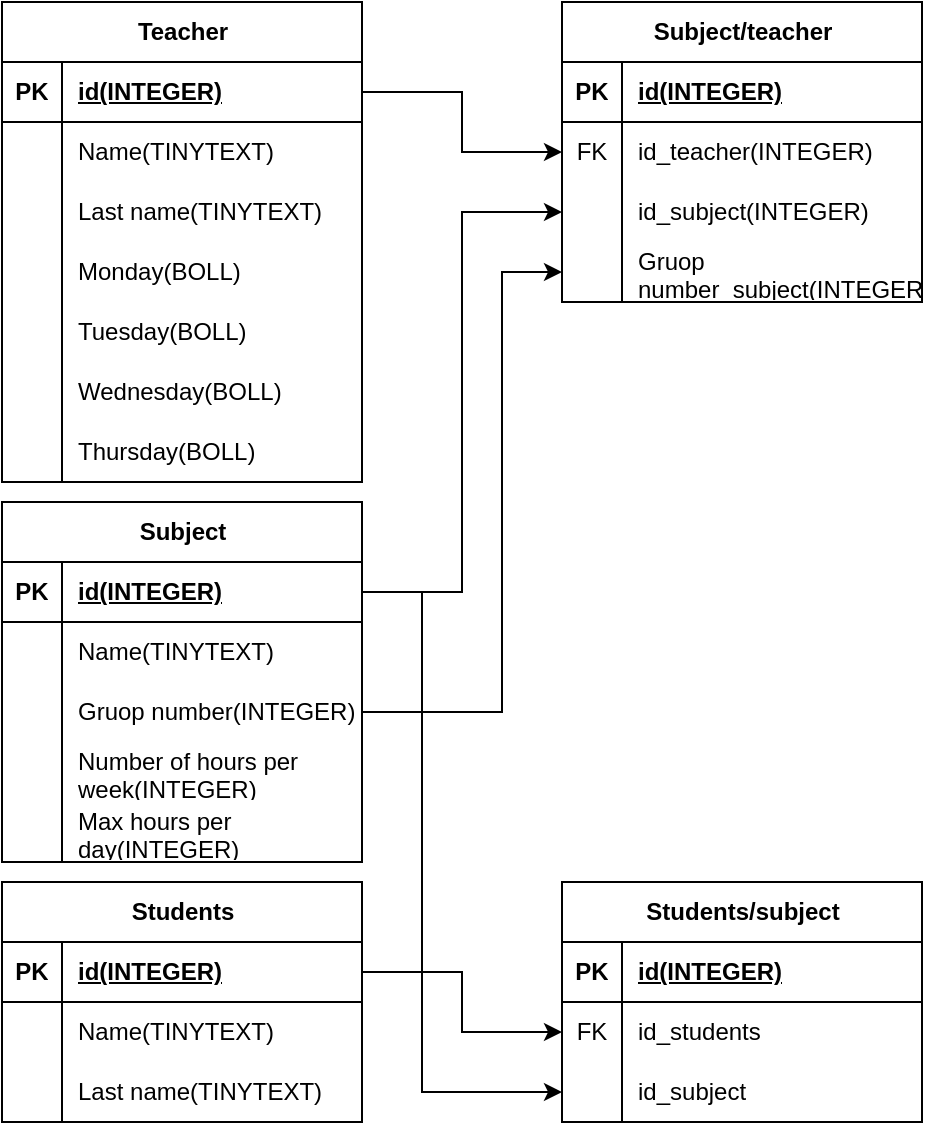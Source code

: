 <mxfile version="25.0.1">
  <diagram name="Page-1" id="spEPIlHk_kReF1sriWZE">
    <mxGraphModel dx="1633" dy="763" grid="1" gridSize="10" guides="1" tooltips="1" connect="1" arrows="1" fold="1" page="1" pageScale="1" pageWidth="827" pageHeight="1169" math="0" shadow="0">
      <root>
        <mxCell id="0" />
        <mxCell id="1" parent="0" />
        <mxCell id="h_ZE6YKldjsN1e-VNQAF-30" value="&lt;span style=&quot;text-wrap: wrap;&quot;&gt;Teacher&lt;/span&gt;" style="shape=table;startSize=30;container=1;collapsible=1;childLayout=tableLayout;fixedRows=1;rowLines=0;fontStyle=1;align=center;resizeLast=1;html=1;" parent="1" vertex="1">
          <mxGeometry x="30" y="90" width="180" height="240" as="geometry" />
        </mxCell>
        <mxCell id="h_ZE6YKldjsN1e-VNQAF-31" value="" style="shape=tableRow;horizontal=0;startSize=0;swimlaneHead=0;swimlaneBody=0;fillColor=none;collapsible=0;dropTarget=0;points=[[0,0.5],[1,0.5]];portConstraint=eastwest;top=0;left=0;right=0;bottom=1;" parent="h_ZE6YKldjsN1e-VNQAF-30" vertex="1">
          <mxGeometry y="30" width="180" height="30" as="geometry" />
        </mxCell>
        <mxCell id="h_ZE6YKldjsN1e-VNQAF-32" value="PK" style="shape=partialRectangle;connectable=0;fillColor=none;top=0;left=0;bottom=0;right=0;fontStyle=1;overflow=hidden;whiteSpace=wrap;html=1;" parent="h_ZE6YKldjsN1e-VNQAF-31" vertex="1">
          <mxGeometry width="30" height="30" as="geometry">
            <mxRectangle width="30" height="30" as="alternateBounds" />
          </mxGeometry>
        </mxCell>
        <mxCell id="h_ZE6YKldjsN1e-VNQAF-33" value="id(INTEGER)" style="shape=partialRectangle;connectable=0;fillColor=none;top=0;left=0;bottom=0;right=0;align=left;spacingLeft=6;fontStyle=5;overflow=hidden;whiteSpace=wrap;html=1;" parent="h_ZE6YKldjsN1e-VNQAF-31" vertex="1">
          <mxGeometry x="30" width="150" height="30" as="geometry">
            <mxRectangle width="150" height="30" as="alternateBounds" />
          </mxGeometry>
        </mxCell>
        <mxCell id="h_ZE6YKldjsN1e-VNQAF-34" value="" style="shape=tableRow;horizontal=0;startSize=0;swimlaneHead=0;swimlaneBody=0;fillColor=none;collapsible=0;dropTarget=0;points=[[0,0.5],[1,0.5]];portConstraint=eastwest;top=0;left=0;right=0;bottom=0;" parent="h_ZE6YKldjsN1e-VNQAF-30" vertex="1">
          <mxGeometry y="60" width="180" height="30" as="geometry" />
        </mxCell>
        <mxCell id="h_ZE6YKldjsN1e-VNQAF-35" value="" style="shape=partialRectangle;connectable=0;fillColor=none;top=0;left=0;bottom=0;right=0;editable=1;overflow=hidden;whiteSpace=wrap;html=1;" parent="h_ZE6YKldjsN1e-VNQAF-34" vertex="1">
          <mxGeometry width="30" height="30" as="geometry">
            <mxRectangle width="30" height="30" as="alternateBounds" />
          </mxGeometry>
        </mxCell>
        <mxCell id="h_ZE6YKldjsN1e-VNQAF-36" value="Name(TINYTEXT)" style="shape=partialRectangle;connectable=0;fillColor=none;top=0;left=0;bottom=0;right=0;align=left;spacingLeft=6;overflow=hidden;whiteSpace=wrap;html=1;" parent="h_ZE6YKldjsN1e-VNQAF-34" vertex="1">
          <mxGeometry x="30" width="150" height="30" as="geometry">
            <mxRectangle width="150" height="30" as="alternateBounds" />
          </mxGeometry>
        </mxCell>
        <mxCell id="h_ZE6YKldjsN1e-VNQAF-37" value="" style="shape=tableRow;horizontal=0;startSize=0;swimlaneHead=0;swimlaneBody=0;fillColor=none;collapsible=0;dropTarget=0;points=[[0,0.5],[1,0.5]];portConstraint=eastwest;top=0;left=0;right=0;bottom=0;" parent="h_ZE6YKldjsN1e-VNQAF-30" vertex="1">
          <mxGeometry y="90" width="180" height="30" as="geometry" />
        </mxCell>
        <mxCell id="h_ZE6YKldjsN1e-VNQAF-38" value="" style="shape=partialRectangle;connectable=0;fillColor=none;top=0;left=0;bottom=0;right=0;editable=1;overflow=hidden;whiteSpace=wrap;html=1;" parent="h_ZE6YKldjsN1e-VNQAF-37" vertex="1">
          <mxGeometry width="30" height="30" as="geometry">
            <mxRectangle width="30" height="30" as="alternateBounds" />
          </mxGeometry>
        </mxCell>
        <mxCell id="h_ZE6YKldjsN1e-VNQAF-39" value="Last name(TINYTEXT)" style="shape=partialRectangle;connectable=0;fillColor=none;top=0;left=0;bottom=0;right=0;align=left;spacingLeft=6;overflow=hidden;whiteSpace=wrap;html=1;" parent="h_ZE6YKldjsN1e-VNQAF-37" vertex="1">
          <mxGeometry x="30" width="150" height="30" as="geometry">
            <mxRectangle width="150" height="30" as="alternateBounds" />
          </mxGeometry>
        </mxCell>
        <mxCell id="h_ZE6YKldjsN1e-VNQAF-40" value="" style="shape=tableRow;horizontal=0;startSize=0;swimlaneHead=0;swimlaneBody=0;fillColor=none;collapsible=0;dropTarget=0;points=[[0,0.5],[1,0.5]];portConstraint=eastwest;top=0;left=0;right=0;bottom=0;" parent="h_ZE6YKldjsN1e-VNQAF-30" vertex="1">
          <mxGeometry y="120" width="180" height="30" as="geometry" />
        </mxCell>
        <mxCell id="h_ZE6YKldjsN1e-VNQAF-41" value="" style="shape=partialRectangle;connectable=0;fillColor=none;top=0;left=0;bottom=0;right=0;editable=1;overflow=hidden;whiteSpace=wrap;html=1;" parent="h_ZE6YKldjsN1e-VNQAF-40" vertex="1">
          <mxGeometry width="30" height="30" as="geometry">
            <mxRectangle width="30" height="30" as="alternateBounds" />
          </mxGeometry>
        </mxCell>
        <mxCell id="h_ZE6YKldjsN1e-VNQAF-42" value="Monday(BOLL)" style="shape=partialRectangle;connectable=0;fillColor=none;top=0;left=0;bottom=0;right=0;align=left;spacingLeft=6;overflow=hidden;whiteSpace=wrap;html=1;" parent="h_ZE6YKldjsN1e-VNQAF-40" vertex="1">
          <mxGeometry x="30" width="150" height="30" as="geometry">
            <mxRectangle width="150" height="30" as="alternateBounds" />
          </mxGeometry>
        </mxCell>
        <mxCell id="h_ZE6YKldjsN1e-VNQAF-50" value="" style="shape=tableRow;horizontal=0;startSize=0;swimlaneHead=0;swimlaneBody=0;fillColor=none;collapsible=0;dropTarget=0;points=[[0,0.5],[1,0.5]];portConstraint=eastwest;top=0;left=0;right=0;bottom=0;" parent="h_ZE6YKldjsN1e-VNQAF-30" vertex="1">
          <mxGeometry y="150" width="180" height="30" as="geometry" />
        </mxCell>
        <mxCell id="h_ZE6YKldjsN1e-VNQAF-51" value="" style="shape=partialRectangle;connectable=0;fillColor=none;top=0;left=0;bottom=0;right=0;editable=1;overflow=hidden;whiteSpace=wrap;html=1;" parent="h_ZE6YKldjsN1e-VNQAF-50" vertex="1">
          <mxGeometry width="30" height="30" as="geometry">
            <mxRectangle width="30" height="30" as="alternateBounds" />
          </mxGeometry>
        </mxCell>
        <mxCell id="h_ZE6YKldjsN1e-VNQAF-52" value="Tuesday(BOLL)" style="shape=partialRectangle;connectable=0;fillColor=none;top=0;left=0;bottom=0;right=0;align=left;spacingLeft=6;overflow=hidden;whiteSpace=wrap;html=1;" parent="h_ZE6YKldjsN1e-VNQAF-50" vertex="1">
          <mxGeometry x="30" width="150" height="30" as="geometry">
            <mxRectangle width="150" height="30" as="alternateBounds" />
          </mxGeometry>
        </mxCell>
        <mxCell id="h_ZE6YKldjsN1e-VNQAF-53" value="" style="shape=tableRow;horizontal=0;startSize=0;swimlaneHead=0;swimlaneBody=0;fillColor=none;collapsible=0;dropTarget=0;points=[[0,0.5],[1,0.5]];portConstraint=eastwest;top=0;left=0;right=0;bottom=0;" parent="h_ZE6YKldjsN1e-VNQAF-30" vertex="1">
          <mxGeometry y="180" width="180" height="30" as="geometry" />
        </mxCell>
        <mxCell id="h_ZE6YKldjsN1e-VNQAF-54" value="" style="shape=partialRectangle;connectable=0;fillColor=none;top=0;left=0;bottom=0;right=0;editable=1;overflow=hidden;whiteSpace=wrap;html=1;" parent="h_ZE6YKldjsN1e-VNQAF-53" vertex="1">
          <mxGeometry width="30" height="30" as="geometry">
            <mxRectangle width="30" height="30" as="alternateBounds" />
          </mxGeometry>
        </mxCell>
        <mxCell id="h_ZE6YKldjsN1e-VNQAF-55" value="Wednesday(BOLL)" style="shape=partialRectangle;connectable=0;fillColor=none;top=0;left=0;bottom=0;right=0;align=left;spacingLeft=6;overflow=hidden;whiteSpace=wrap;html=1;" parent="h_ZE6YKldjsN1e-VNQAF-53" vertex="1">
          <mxGeometry x="30" width="150" height="30" as="geometry">
            <mxRectangle width="150" height="30" as="alternateBounds" />
          </mxGeometry>
        </mxCell>
        <mxCell id="h_ZE6YKldjsN1e-VNQAF-56" value="" style="shape=tableRow;horizontal=0;startSize=0;swimlaneHead=0;swimlaneBody=0;fillColor=none;collapsible=0;dropTarget=0;points=[[0,0.5],[1,0.5]];portConstraint=eastwest;top=0;left=0;right=0;bottom=0;" parent="h_ZE6YKldjsN1e-VNQAF-30" vertex="1">
          <mxGeometry y="210" width="180" height="30" as="geometry" />
        </mxCell>
        <mxCell id="h_ZE6YKldjsN1e-VNQAF-57" value="" style="shape=partialRectangle;connectable=0;fillColor=none;top=0;left=0;bottom=0;right=0;editable=1;overflow=hidden;whiteSpace=wrap;html=1;" parent="h_ZE6YKldjsN1e-VNQAF-56" vertex="1">
          <mxGeometry width="30" height="30" as="geometry">
            <mxRectangle width="30" height="30" as="alternateBounds" />
          </mxGeometry>
        </mxCell>
        <mxCell id="h_ZE6YKldjsN1e-VNQAF-58" value="Thursday(BOLL)" style="shape=partialRectangle;connectable=0;fillColor=none;top=0;left=0;bottom=0;right=0;align=left;spacingLeft=6;overflow=hidden;whiteSpace=wrap;html=1;" parent="h_ZE6YKldjsN1e-VNQAF-56" vertex="1">
          <mxGeometry x="30" width="150" height="30" as="geometry">
            <mxRectangle width="150" height="30" as="alternateBounds" />
          </mxGeometry>
        </mxCell>
        <mxCell id="h_ZE6YKldjsN1e-VNQAF-75" value="&lt;span style=&quot;text-wrap: wrap;&quot;&gt;Subject&lt;/span&gt;" style="shape=table;startSize=30;container=1;collapsible=1;childLayout=tableLayout;fixedRows=1;rowLines=0;fontStyle=1;align=center;resizeLast=1;html=1;" parent="1" vertex="1">
          <mxGeometry x="30" y="340" width="180" height="180" as="geometry" />
        </mxCell>
        <mxCell id="h_ZE6YKldjsN1e-VNQAF-76" value="" style="shape=tableRow;horizontal=0;startSize=0;swimlaneHead=0;swimlaneBody=0;fillColor=none;collapsible=0;dropTarget=0;points=[[0,0.5],[1,0.5]];portConstraint=eastwest;top=0;left=0;right=0;bottom=1;" parent="h_ZE6YKldjsN1e-VNQAF-75" vertex="1">
          <mxGeometry y="30" width="180" height="30" as="geometry" />
        </mxCell>
        <mxCell id="h_ZE6YKldjsN1e-VNQAF-77" value="PK" style="shape=partialRectangle;connectable=0;fillColor=none;top=0;left=0;bottom=0;right=0;fontStyle=1;overflow=hidden;whiteSpace=wrap;html=1;" parent="h_ZE6YKldjsN1e-VNQAF-76" vertex="1">
          <mxGeometry width="30" height="30" as="geometry">
            <mxRectangle width="30" height="30" as="alternateBounds" />
          </mxGeometry>
        </mxCell>
        <mxCell id="h_ZE6YKldjsN1e-VNQAF-78" value="id(INTEGER)" style="shape=partialRectangle;connectable=0;fillColor=none;top=0;left=0;bottom=0;right=0;align=left;spacingLeft=6;fontStyle=5;overflow=hidden;whiteSpace=wrap;html=1;" parent="h_ZE6YKldjsN1e-VNQAF-76" vertex="1">
          <mxGeometry x="30" width="150" height="30" as="geometry">
            <mxRectangle width="150" height="30" as="alternateBounds" />
          </mxGeometry>
        </mxCell>
        <mxCell id="h_ZE6YKldjsN1e-VNQAF-79" value="" style="shape=tableRow;horizontal=0;startSize=0;swimlaneHead=0;swimlaneBody=0;fillColor=none;collapsible=0;dropTarget=0;points=[[0,0.5],[1,0.5]];portConstraint=eastwest;top=0;left=0;right=0;bottom=0;" parent="h_ZE6YKldjsN1e-VNQAF-75" vertex="1">
          <mxGeometry y="60" width="180" height="30" as="geometry" />
        </mxCell>
        <mxCell id="h_ZE6YKldjsN1e-VNQAF-80" value="" style="shape=partialRectangle;connectable=0;fillColor=none;top=0;left=0;bottom=0;right=0;editable=1;overflow=hidden;whiteSpace=wrap;html=1;" parent="h_ZE6YKldjsN1e-VNQAF-79" vertex="1">
          <mxGeometry width="30" height="30" as="geometry">
            <mxRectangle width="30" height="30" as="alternateBounds" />
          </mxGeometry>
        </mxCell>
        <mxCell id="h_ZE6YKldjsN1e-VNQAF-81" value="Name(TINYTEXT)" style="shape=partialRectangle;connectable=0;fillColor=none;top=0;left=0;bottom=0;right=0;align=left;spacingLeft=6;overflow=hidden;whiteSpace=wrap;html=1;" parent="h_ZE6YKldjsN1e-VNQAF-79" vertex="1">
          <mxGeometry x="30" width="150" height="30" as="geometry">
            <mxRectangle width="150" height="30" as="alternateBounds" />
          </mxGeometry>
        </mxCell>
        <mxCell id="h_ZE6YKldjsN1e-VNQAF-85" value="" style="shape=tableRow;horizontal=0;startSize=0;swimlaneHead=0;swimlaneBody=0;fillColor=none;collapsible=0;dropTarget=0;points=[[0,0.5],[1,0.5]];portConstraint=eastwest;top=0;left=0;right=0;bottom=0;" parent="h_ZE6YKldjsN1e-VNQAF-75" vertex="1">
          <mxGeometry y="90" width="180" height="30" as="geometry" />
        </mxCell>
        <mxCell id="h_ZE6YKldjsN1e-VNQAF-86" value="" style="shape=partialRectangle;connectable=0;fillColor=none;top=0;left=0;bottom=0;right=0;editable=1;overflow=hidden;whiteSpace=wrap;html=1;" parent="h_ZE6YKldjsN1e-VNQAF-85" vertex="1">
          <mxGeometry width="30" height="30" as="geometry">
            <mxRectangle width="30" height="30" as="alternateBounds" />
          </mxGeometry>
        </mxCell>
        <mxCell id="h_ZE6YKldjsN1e-VNQAF-87" value="Gruop number(INTEGER)" style="shape=partialRectangle;connectable=0;fillColor=none;top=0;left=0;bottom=0;right=0;align=left;spacingLeft=6;overflow=hidden;whiteSpace=wrap;html=1;" parent="h_ZE6YKldjsN1e-VNQAF-85" vertex="1">
          <mxGeometry x="30" width="150" height="30" as="geometry">
            <mxRectangle width="150" height="30" as="alternateBounds" />
          </mxGeometry>
        </mxCell>
        <mxCell id="h_ZE6YKldjsN1e-VNQAF-88" value="" style="shape=tableRow;horizontal=0;startSize=0;swimlaneHead=0;swimlaneBody=0;fillColor=none;collapsible=0;dropTarget=0;points=[[0,0.5],[1,0.5]];portConstraint=eastwest;top=0;left=0;right=0;bottom=0;" parent="h_ZE6YKldjsN1e-VNQAF-75" vertex="1">
          <mxGeometry y="120" width="180" height="30" as="geometry" />
        </mxCell>
        <mxCell id="h_ZE6YKldjsN1e-VNQAF-89" value="" style="shape=partialRectangle;connectable=0;fillColor=none;top=0;left=0;bottom=0;right=0;editable=1;overflow=hidden;whiteSpace=wrap;html=1;" parent="h_ZE6YKldjsN1e-VNQAF-88" vertex="1">
          <mxGeometry width="30" height="30" as="geometry">
            <mxRectangle width="30" height="30" as="alternateBounds" />
          </mxGeometry>
        </mxCell>
        <mxCell id="h_ZE6YKldjsN1e-VNQAF-90" value="Number of hours per week(INTEGER)" style="shape=partialRectangle;connectable=0;fillColor=none;top=0;left=0;bottom=0;right=0;align=left;spacingLeft=6;overflow=hidden;whiteSpace=wrap;html=1;" parent="h_ZE6YKldjsN1e-VNQAF-88" vertex="1">
          <mxGeometry x="30" width="150" height="30" as="geometry">
            <mxRectangle width="150" height="30" as="alternateBounds" />
          </mxGeometry>
        </mxCell>
        <mxCell id="h_ZE6YKldjsN1e-VNQAF-91" value="" style="shape=tableRow;horizontal=0;startSize=0;swimlaneHead=0;swimlaneBody=0;fillColor=none;collapsible=0;dropTarget=0;points=[[0,0.5],[1,0.5]];portConstraint=eastwest;top=0;left=0;right=0;bottom=0;" parent="h_ZE6YKldjsN1e-VNQAF-75" vertex="1">
          <mxGeometry y="150" width="180" height="30" as="geometry" />
        </mxCell>
        <mxCell id="h_ZE6YKldjsN1e-VNQAF-92" value="" style="shape=partialRectangle;connectable=0;fillColor=none;top=0;left=0;bottom=0;right=0;editable=1;overflow=hidden;whiteSpace=wrap;html=1;" parent="h_ZE6YKldjsN1e-VNQAF-91" vertex="1">
          <mxGeometry width="30" height="30" as="geometry">
            <mxRectangle width="30" height="30" as="alternateBounds" />
          </mxGeometry>
        </mxCell>
        <mxCell id="h_ZE6YKldjsN1e-VNQAF-93" value="Max hours per day(INTEGER)" style="shape=partialRectangle;connectable=0;fillColor=none;top=0;left=0;bottom=0;right=0;align=left;spacingLeft=6;overflow=hidden;whiteSpace=wrap;html=1;" parent="h_ZE6YKldjsN1e-VNQAF-91" vertex="1">
          <mxGeometry x="30" width="150" height="30" as="geometry">
            <mxRectangle width="150" height="30" as="alternateBounds" />
          </mxGeometry>
        </mxCell>
        <mxCell id="h_ZE6YKldjsN1e-VNQAF-113" value="&lt;span style=&quot;text-wrap: wrap;&quot;&gt;Subject/teacher&lt;/span&gt;" style="shape=table;startSize=30;container=1;collapsible=1;childLayout=tableLayout;fixedRows=1;rowLines=0;fontStyle=1;align=center;resizeLast=1;html=1;" parent="1" vertex="1">
          <mxGeometry x="310" y="90" width="180" height="150" as="geometry" />
        </mxCell>
        <mxCell id="h_ZE6YKldjsN1e-VNQAF-114" value="" style="shape=tableRow;horizontal=0;startSize=0;swimlaneHead=0;swimlaneBody=0;fillColor=none;collapsible=0;dropTarget=0;points=[[0,0.5],[1,0.5]];portConstraint=eastwest;top=0;left=0;right=0;bottom=1;" parent="h_ZE6YKldjsN1e-VNQAF-113" vertex="1">
          <mxGeometry y="30" width="180" height="30" as="geometry" />
        </mxCell>
        <mxCell id="h_ZE6YKldjsN1e-VNQAF-115" value="PK" style="shape=partialRectangle;connectable=0;fillColor=none;top=0;left=0;bottom=0;right=0;fontStyle=1;overflow=hidden;whiteSpace=wrap;html=1;" parent="h_ZE6YKldjsN1e-VNQAF-114" vertex="1">
          <mxGeometry width="30" height="30" as="geometry">
            <mxRectangle width="30" height="30" as="alternateBounds" />
          </mxGeometry>
        </mxCell>
        <mxCell id="h_ZE6YKldjsN1e-VNQAF-116" value="id(INTEGER)" style="shape=partialRectangle;connectable=0;fillColor=none;top=0;left=0;bottom=0;right=0;align=left;spacingLeft=6;fontStyle=5;overflow=hidden;whiteSpace=wrap;html=1;" parent="h_ZE6YKldjsN1e-VNQAF-114" vertex="1">
          <mxGeometry x="30" width="150" height="30" as="geometry">
            <mxRectangle width="150" height="30" as="alternateBounds" />
          </mxGeometry>
        </mxCell>
        <mxCell id="h_ZE6YKldjsN1e-VNQAF-117" value="" style="shape=tableRow;horizontal=0;startSize=0;swimlaneHead=0;swimlaneBody=0;fillColor=none;collapsible=0;dropTarget=0;points=[[0,0.5],[1,0.5]];portConstraint=eastwest;top=0;left=0;right=0;bottom=0;" parent="h_ZE6YKldjsN1e-VNQAF-113" vertex="1">
          <mxGeometry y="60" width="180" height="30" as="geometry" />
        </mxCell>
        <mxCell id="h_ZE6YKldjsN1e-VNQAF-118" value="FK" style="shape=partialRectangle;connectable=0;fillColor=none;top=0;left=0;bottom=0;right=0;editable=1;overflow=hidden;whiteSpace=wrap;html=1;" parent="h_ZE6YKldjsN1e-VNQAF-117" vertex="1">
          <mxGeometry width="30" height="30" as="geometry">
            <mxRectangle width="30" height="30" as="alternateBounds" />
          </mxGeometry>
        </mxCell>
        <mxCell id="h_ZE6YKldjsN1e-VNQAF-119" value="id_teacher(INTEGER)" style="shape=partialRectangle;connectable=0;fillColor=none;top=0;left=0;bottom=0;right=0;align=left;spacingLeft=6;overflow=hidden;whiteSpace=wrap;html=1;" parent="h_ZE6YKldjsN1e-VNQAF-117" vertex="1">
          <mxGeometry x="30" width="150" height="30" as="geometry">
            <mxRectangle width="150" height="30" as="alternateBounds" />
          </mxGeometry>
        </mxCell>
        <mxCell id="h_ZE6YKldjsN1e-VNQAF-120" value="" style="shape=tableRow;horizontal=0;startSize=0;swimlaneHead=0;swimlaneBody=0;fillColor=none;collapsible=0;dropTarget=0;points=[[0,0.5],[1,0.5]];portConstraint=eastwest;top=0;left=0;right=0;bottom=0;" parent="h_ZE6YKldjsN1e-VNQAF-113" vertex="1">
          <mxGeometry y="90" width="180" height="30" as="geometry" />
        </mxCell>
        <mxCell id="h_ZE6YKldjsN1e-VNQAF-121" value="" style="shape=partialRectangle;connectable=0;fillColor=none;top=0;left=0;bottom=0;right=0;editable=1;overflow=hidden;whiteSpace=wrap;html=1;" parent="h_ZE6YKldjsN1e-VNQAF-120" vertex="1">
          <mxGeometry width="30" height="30" as="geometry">
            <mxRectangle width="30" height="30" as="alternateBounds" />
          </mxGeometry>
        </mxCell>
        <mxCell id="h_ZE6YKldjsN1e-VNQAF-122" value="id_subject(INTEGER)" style="shape=partialRectangle;connectable=0;fillColor=none;top=0;left=0;bottom=0;right=0;align=left;spacingLeft=6;overflow=hidden;whiteSpace=wrap;html=1;" parent="h_ZE6YKldjsN1e-VNQAF-120" vertex="1">
          <mxGeometry x="30" width="150" height="30" as="geometry">
            <mxRectangle width="150" height="30" as="alternateBounds" />
          </mxGeometry>
        </mxCell>
        <mxCell id="h_ZE6YKldjsN1e-VNQAF-123" value="" style="shape=tableRow;horizontal=0;startSize=0;swimlaneHead=0;swimlaneBody=0;fillColor=none;collapsible=0;dropTarget=0;points=[[0,0.5],[1,0.5]];portConstraint=eastwest;top=0;left=0;right=0;bottom=0;" parent="h_ZE6YKldjsN1e-VNQAF-113" vertex="1">
          <mxGeometry y="120" width="180" height="30" as="geometry" />
        </mxCell>
        <mxCell id="h_ZE6YKldjsN1e-VNQAF-124" value="" style="shape=partialRectangle;connectable=0;fillColor=none;top=0;left=0;bottom=0;right=0;editable=1;overflow=hidden;whiteSpace=wrap;html=1;" parent="h_ZE6YKldjsN1e-VNQAF-123" vertex="1">
          <mxGeometry width="30" height="30" as="geometry">
            <mxRectangle width="30" height="30" as="alternateBounds" />
          </mxGeometry>
        </mxCell>
        <mxCell id="h_ZE6YKldjsN1e-VNQAF-125" value="Gruop number_subject(INTEGER)" style="shape=partialRectangle;connectable=0;fillColor=none;top=0;left=0;bottom=0;right=0;align=left;spacingLeft=6;overflow=hidden;whiteSpace=wrap;html=1;" parent="h_ZE6YKldjsN1e-VNQAF-123" vertex="1">
          <mxGeometry x="30" width="150" height="30" as="geometry">
            <mxRectangle width="150" height="30" as="alternateBounds" />
          </mxGeometry>
        </mxCell>
        <mxCell id="h_ZE6YKldjsN1e-VNQAF-126" style="edgeStyle=orthogonalEdgeStyle;rounded=0;orthogonalLoop=1;jettySize=auto;html=1;" parent="1" source="h_ZE6YKldjsN1e-VNQAF-31" target="h_ZE6YKldjsN1e-VNQAF-117" edge="1">
          <mxGeometry relative="1" as="geometry" />
        </mxCell>
        <mxCell id="h_ZE6YKldjsN1e-VNQAF-127" style="edgeStyle=orthogonalEdgeStyle;rounded=0;orthogonalLoop=1;jettySize=auto;html=1;" parent="1" source="h_ZE6YKldjsN1e-VNQAF-76" target="h_ZE6YKldjsN1e-VNQAF-120" edge="1">
          <mxGeometry relative="1" as="geometry" />
        </mxCell>
        <mxCell id="h_ZE6YKldjsN1e-VNQAF-128" style="edgeStyle=orthogonalEdgeStyle;rounded=0;orthogonalLoop=1;jettySize=auto;html=1;entryX=0;entryY=0.5;entryDx=0;entryDy=0;" parent="1" source="h_ZE6YKldjsN1e-VNQAF-85" target="h_ZE6YKldjsN1e-VNQAF-123" edge="1">
          <mxGeometry relative="1" as="geometry">
            <Array as="points">
              <mxPoint x="280" y="445" />
              <mxPoint x="280" y="225" />
            </Array>
          </mxGeometry>
        </mxCell>
        <mxCell id="h_ZE6YKldjsN1e-VNQAF-129" value="Students" style="shape=table;startSize=30;container=1;collapsible=1;childLayout=tableLayout;fixedRows=1;rowLines=0;fontStyle=1;align=center;resizeLast=1;html=1;" parent="1" vertex="1">
          <mxGeometry x="30" y="530" width="180" height="120" as="geometry" />
        </mxCell>
        <mxCell id="h_ZE6YKldjsN1e-VNQAF-130" value="" style="shape=tableRow;horizontal=0;startSize=0;swimlaneHead=0;swimlaneBody=0;fillColor=none;collapsible=0;dropTarget=0;points=[[0,0.5],[1,0.5]];portConstraint=eastwest;top=0;left=0;right=0;bottom=1;" parent="h_ZE6YKldjsN1e-VNQAF-129" vertex="1">
          <mxGeometry y="30" width="180" height="30" as="geometry" />
        </mxCell>
        <mxCell id="h_ZE6YKldjsN1e-VNQAF-131" value="PK" style="shape=partialRectangle;connectable=0;fillColor=none;top=0;left=0;bottom=0;right=0;fontStyle=1;overflow=hidden;whiteSpace=wrap;html=1;" parent="h_ZE6YKldjsN1e-VNQAF-130" vertex="1">
          <mxGeometry width="30" height="30" as="geometry">
            <mxRectangle width="30" height="30" as="alternateBounds" />
          </mxGeometry>
        </mxCell>
        <mxCell id="h_ZE6YKldjsN1e-VNQAF-132" value="id(INTEGER)" style="shape=partialRectangle;connectable=0;fillColor=none;top=0;left=0;bottom=0;right=0;align=left;spacingLeft=6;fontStyle=5;overflow=hidden;whiteSpace=wrap;html=1;" parent="h_ZE6YKldjsN1e-VNQAF-130" vertex="1">
          <mxGeometry x="30" width="150" height="30" as="geometry">
            <mxRectangle width="150" height="30" as="alternateBounds" />
          </mxGeometry>
        </mxCell>
        <mxCell id="h_ZE6YKldjsN1e-VNQAF-133" value="" style="shape=tableRow;horizontal=0;startSize=0;swimlaneHead=0;swimlaneBody=0;fillColor=none;collapsible=0;dropTarget=0;points=[[0,0.5],[1,0.5]];portConstraint=eastwest;top=0;left=0;right=0;bottom=0;" parent="h_ZE6YKldjsN1e-VNQAF-129" vertex="1">
          <mxGeometry y="60" width="180" height="30" as="geometry" />
        </mxCell>
        <mxCell id="h_ZE6YKldjsN1e-VNQAF-134" value="" style="shape=partialRectangle;connectable=0;fillColor=none;top=0;left=0;bottom=0;right=0;editable=1;overflow=hidden;whiteSpace=wrap;html=1;" parent="h_ZE6YKldjsN1e-VNQAF-133" vertex="1">
          <mxGeometry width="30" height="30" as="geometry">
            <mxRectangle width="30" height="30" as="alternateBounds" />
          </mxGeometry>
        </mxCell>
        <mxCell id="h_ZE6YKldjsN1e-VNQAF-135" value="Name(TINYTEXT)" style="shape=partialRectangle;connectable=0;fillColor=none;top=0;left=0;bottom=0;right=0;align=left;spacingLeft=6;overflow=hidden;whiteSpace=wrap;html=1;" parent="h_ZE6YKldjsN1e-VNQAF-133" vertex="1">
          <mxGeometry x="30" width="150" height="30" as="geometry">
            <mxRectangle width="150" height="30" as="alternateBounds" />
          </mxGeometry>
        </mxCell>
        <mxCell id="h_ZE6YKldjsN1e-VNQAF-136" value="" style="shape=tableRow;horizontal=0;startSize=0;swimlaneHead=0;swimlaneBody=0;fillColor=none;collapsible=0;dropTarget=0;points=[[0,0.5],[1,0.5]];portConstraint=eastwest;top=0;left=0;right=0;bottom=0;" parent="h_ZE6YKldjsN1e-VNQAF-129" vertex="1">
          <mxGeometry y="90" width="180" height="30" as="geometry" />
        </mxCell>
        <mxCell id="h_ZE6YKldjsN1e-VNQAF-137" value="" style="shape=partialRectangle;connectable=0;fillColor=none;top=0;left=0;bottom=0;right=0;editable=1;overflow=hidden;whiteSpace=wrap;html=1;" parent="h_ZE6YKldjsN1e-VNQAF-136" vertex="1">
          <mxGeometry width="30" height="30" as="geometry">
            <mxRectangle width="30" height="30" as="alternateBounds" />
          </mxGeometry>
        </mxCell>
        <mxCell id="h_ZE6YKldjsN1e-VNQAF-138" value="Last name(TINYTEXT)" style="shape=partialRectangle;connectable=0;fillColor=none;top=0;left=0;bottom=0;right=0;align=left;spacingLeft=6;overflow=hidden;whiteSpace=wrap;html=1;" parent="h_ZE6YKldjsN1e-VNQAF-136" vertex="1">
          <mxGeometry x="30" width="150" height="30" as="geometry">
            <mxRectangle width="150" height="30" as="alternateBounds" />
          </mxGeometry>
        </mxCell>
        <mxCell id="h_ZE6YKldjsN1e-VNQAF-142" value="Students/subject" style="shape=table;startSize=30;container=1;collapsible=1;childLayout=tableLayout;fixedRows=1;rowLines=0;fontStyle=1;align=center;resizeLast=1;html=1;" parent="1" vertex="1">
          <mxGeometry x="310" y="530" width="180" height="120" as="geometry" />
        </mxCell>
        <mxCell id="h_ZE6YKldjsN1e-VNQAF-143" value="" style="shape=tableRow;horizontal=0;startSize=0;swimlaneHead=0;swimlaneBody=0;fillColor=none;collapsible=0;dropTarget=0;points=[[0,0.5],[1,0.5]];portConstraint=eastwest;top=0;left=0;right=0;bottom=1;" parent="h_ZE6YKldjsN1e-VNQAF-142" vertex="1">
          <mxGeometry y="30" width="180" height="30" as="geometry" />
        </mxCell>
        <mxCell id="h_ZE6YKldjsN1e-VNQAF-144" value="PK" style="shape=partialRectangle;connectable=0;fillColor=none;top=0;left=0;bottom=0;right=0;fontStyle=1;overflow=hidden;whiteSpace=wrap;html=1;" parent="h_ZE6YKldjsN1e-VNQAF-143" vertex="1">
          <mxGeometry width="30" height="30" as="geometry">
            <mxRectangle width="30" height="30" as="alternateBounds" />
          </mxGeometry>
        </mxCell>
        <mxCell id="h_ZE6YKldjsN1e-VNQAF-145" value="id(INTEGER)" style="shape=partialRectangle;connectable=0;fillColor=none;top=0;left=0;bottom=0;right=0;align=left;spacingLeft=6;fontStyle=5;overflow=hidden;whiteSpace=wrap;html=1;" parent="h_ZE6YKldjsN1e-VNQAF-143" vertex="1">
          <mxGeometry x="30" width="150" height="30" as="geometry">
            <mxRectangle width="150" height="30" as="alternateBounds" />
          </mxGeometry>
        </mxCell>
        <mxCell id="h_ZE6YKldjsN1e-VNQAF-146" value="" style="shape=tableRow;horizontal=0;startSize=0;swimlaneHead=0;swimlaneBody=0;fillColor=none;collapsible=0;dropTarget=0;points=[[0,0.5],[1,0.5]];portConstraint=eastwest;top=0;left=0;right=0;bottom=0;" parent="h_ZE6YKldjsN1e-VNQAF-142" vertex="1">
          <mxGeometry y="60" width="180" height="30" as="geometry" />
        </mxCell>
        <mxCell id="h_ZE6YKldjsN1e-VNQAF-147" value="FK" style="shape=partialRectangle;connectable=0;fillColor=none;top=0;left=0;bottom=0;right=0;editable=1;overflow=hidden;whiteSpace=wrap;html=1;" parent="h_ZE6YKldjsN1e-VNQAF-146" vertex="1">
          <mxGeometry width="30" height="30" as="geometry">
            <mxRectangle width="30" height="30" as="alternateBounds" />
          </mxGeometry>
        </mxCell>
        <mxCell id="h_ZE6YKldjsN1e-VNQAF-148" value="id_students" style="shape=partialRectangle;connectable=0;fillColor=none;top=0;left=0;bottom=0;right=0;align=left;spacingLeft=6;overflow=hidden;whiteSpace=wrap;html=1;" parent="h_ZE6YKldjsN1e-VNQAF-146" vertex="1">
          <mxGeometry x="30" width="150" height="30" as="geometry">
            <mxRectangle width="150" height="30" as="alternateBounds" />
          </mxGeometry>
        </mxCell>
        <mxCell id="h_ZE6YKldjsN1e-VNQAF-149" value="" style="shape=tableRow;horizontal=0;startSize=0;swimlaneHead=0;swimlaneBody=0;fillColor=none;collapsible=0;dropTarget=0;points=[[0,0.5],[1,0.5]];portConstraint=eastwest;top=0;left=0;right=0;bottom=0;" parent="h_ZE6YKldjsN1e-VNQAF-142" vertex="1">
          <mxGeometry y="90" width="180" height="30" as="geometry" />
        </mxCell>
        <mxCell id="h_ZE6YKldjsN1e-VNQAF-150" value="" style="shape=partialRectangle;connectable=0;fillColor=none;top=0;left=0;bottom=0;right=0;editable=1;overflow=hidden;whiteSpace=wrap;html=1;" parent="h_ZE6YKldjsN1e-VNQAF-149" vertex="1">
          <mxGeometry width="30" height="30" as="geometry">
            <mxRectangle width="30" height="30" as="alternateBounds" />
          </mxGeometry>
        </mxCell>
        <mxCell id="h_ZE6YKldjsN1e-VNQAF-151" value="id_subject" style="shape=partialRectangle;connectable=0;fillColor=none;top=0;left=0;bottom=0;right=0;align=left;spacingLeft=6;overflow=hidden;whiteSpace=wrap;html=1;" parent="h_ZE6YKldjsN1e-VNQAF-149" vertex="1">
          <mxGeometry x="30" width="150" height="30" as="geometry">
            <mxRectangle width="150" height="30" as="alternateBounds" />
          </mxGeometry>
        </mxCell>
        <mxCell id="h_ZE6YKldjsN1e-VNQAF-155" style="edgeStyle=orthogonalEdgeStyle;rounded=0;orthogonalLoop=1;jettySize=auto;html=1;entryX=0;entryY=0.5;entryDx=0;entryDy=0;" parent="1" source="h_ZE6YKldjsN1e-VNQAF-130" target="h_ZE6YKldjsN1e-VNQAF-146" edge="1">
          <mxGeometry relative="1" as="geometry">
            <Array as="points">
              <mxPoint x="260" y="575" />
              <mxPoint x="260" y="605" />
            </Array>
          </mxGeometry>
        </mxCell>
        <mxCell id="h_ZE6YKldjsN1e-VNQAF-156" style="edgeStyle=orthogonalEdgeStyle;rounded=0;orthogonalLoop=1;jettySize=auto;html=1;entryX=0;entryY=0.5;entryDx=0;entryDy=0;" parent="1" source="h_ZE6YKldjsN1e-VNQAF-76" target="h_ZE6YKldjsN1e-VNQAF-149" edge="1">
          <mxGeometry relative="1" as="geometry">
            <Array as="points">
              <mxPoint x="240" y="385" />
              <mxPoint x="240" y="635" />
            </Array>
          </mxGeometry>
        </mxCell>
      </root>
    </mxGraphModel>
  </diagram>
</mxfile>
